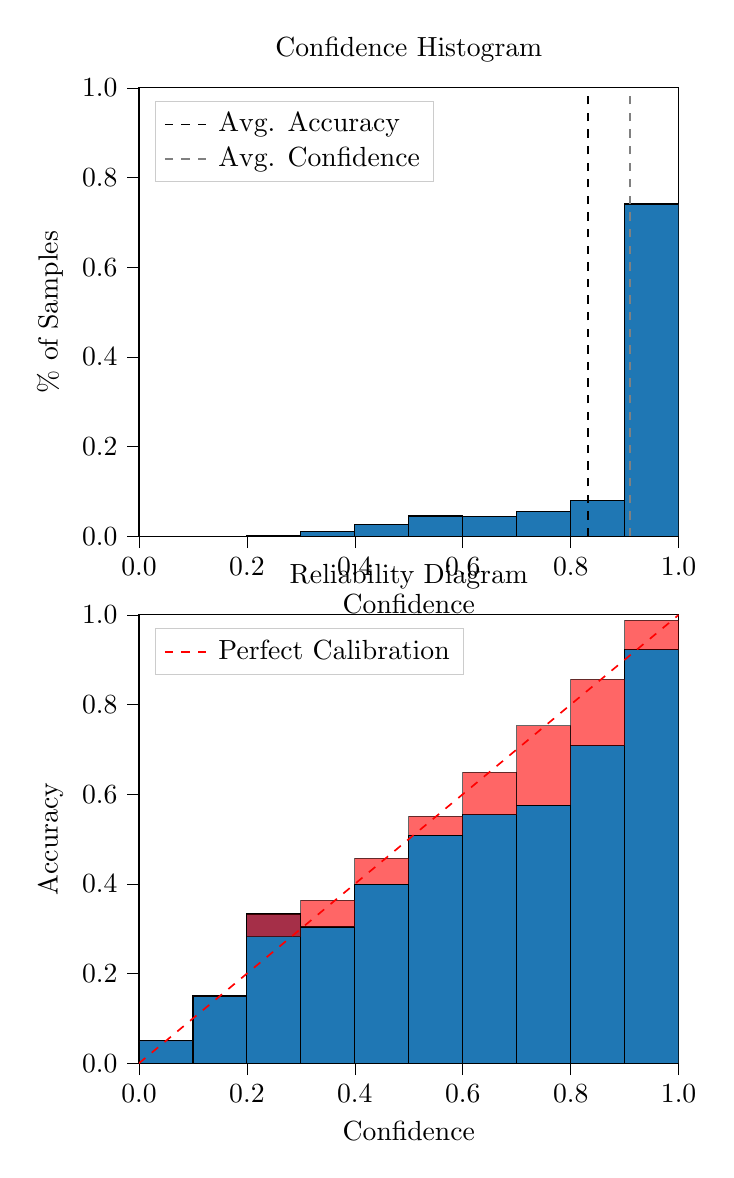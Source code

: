 % This file was created by tikzplotlib v0.9.8.
\begin{tikzpicture}

\definecolor{color0}{rgb}{0.122,0.467,0.706}

\begin{groupplot}[group style={group size=1 by 2}]
\nextgroupplot[
legend cell align={left},
legend style={
  fill opacity=0.8,
  draw opacity=1,
  text opacity=1,
  at={(0.03,0.97)},
  anchor=north west,
  draw=white!80!black
},
tick align=outside,
tick pos=left,
title={Confidence Histogram},
x grid style={white!69.02!black},
xlabel={Confidence},
xmin=0, xmax=1,
xtick style={color=black},
xtick={0,0.2,0.4,0.6,0.8,1},
xticklabels={0.0,0.2,0.4,0.6,0.8,1.0},
y grid style={white!69.02!black},
ylabel={\% of Samples},
ymin=0, ymax=1,
ytick style={color=black},
ytick={0,0.2,0.4,0.6,0.8,1},
yticklabels={0.0,0.2,0.4,0.6,0.8,1.0}
]
\draw[draw=black,fill=color0] (axis cs:-6.939e-18,0) rectangle (axis cs:0.1,0);
\draw[draw=black,fill=color0] (axis cs:0.1,0) rectangle (axis cs:0.2,0);
\draw[draw=black,fill=color0] (axis cs:0.2,0) rectangle (axis cs:0.3,0.001);
\draw[draw=black,fill=color0] (axis cs:0.3,0) rectangle (axis cs:0.4,0.01);
\draw[draw=black,fill=color0] (axis cs:0.4,0) rectangle (axis cs:0.5,0.026);
\draw[draw=black,fill=color0] (axis cs:0.5,0) rectangle (axis cs:0.6,0.045);
\draw[draw=black,fill=color0] (axis cs:0.6,0) rectangle (axis cs:0.7,0.043);
\draw[draw=black,fill=color0] (axis cs:0.7,0) rectangle (axis cs:0.8,0.055);
\draw[draw=black,fill=color0] (axis cs:0.8,0) rectangle (axis cs:0.9,0.079);
\draw[draw=black,fill=color0] (axis cs:0.9,0) rectangle (axis cs:1,0.741);
\addplot [semithick, black, dashed]
table {%
0.832 0
0.832 1
};
\addlegendentry{Avg. Accuracy}
\addplot [semithick, white!50.196!black, dashed]
table {%
0.91 0
0.91 1
};
\addlegendentry{Avg. Confidence}

\nextgroupplot[
legend cell align={left},
legend style={
  fill opacity=0.8,
  draw opacity=1,
  text opacity=1,
  at={(0.03,0.97)},
  anchor=north west,
  draw=white!80!black
},
tick align=outside,
tick pos=left,
title={Reliability Diagram},
x grid style={white!69.02!black},
xlabel={Confidence},
xmin=0, xmax=1,
xtick style={color=black},
xtick={0,0.2,0.4,0.6,0.8,1},
xticklabels={0.0,0.2,0.4,0.6,0.8,1.0},
y grid style={white!69.02!black},
ylabel={Accuracy},
ymin=0, ymax=1,
ytick style={color=black},
ytick={0,0.2,0.4,0.6,0.8,1},
yticklabels={0.0,0.2,0.4,0.6,0.8,1.0}
]
\draw[draw=black,fill=color0] (axis cs:-6.939e-18,0) rectangle (axis cs:0.1,0.05);
\draw[draw=black,fill=color0] (axis cs:0.1,0) rectangle (axis cs:0.2,0.15);
\draw[draw=black,fill=color0] (axis cs:0.2,0) rectangle (axis cs:0.3,0.333);
\draw[draw=black,fill=color0] (axis cs:0.3,0) rectangle (axis cs:0.4,0.304);
\draw[draw=black,fill=color0] (axis cs:0.4,0) rectangle (axis cs:0.5,0.399);
\draw[draw=black,fill=color0] (axis cs:0.5,0) rectangle (axis cs:0.6,0.509);
\draw[draw=black,fill=color0] (axis cs:0.6,0) rectangle (axis cs:0.7,0.554);
\draw[draw=black,fill=color0] (axis cs:0.7,0) rectangle (axis cs:0.8,0.575);
\draw[draw=black,fill=color0] (axis cs:0.8,0) rectangle (axis cs:0.9,0.708);
\draw[draw=black,fill=color0] (axis cs:0.9,0) rectangle (axis cs:1,0.922);
\draw[draw=black,fill=red,opacity=0.6] (axis cs:-6.939e-18,0.05) rectangle (axis cs:0.1,0.05);
\draw[draw=black,fill=red,opacity=0.6] (axis cs:0.1,0.15) rectangle (axis cs:0.2,0.15);
\draw[draw=black,fill=red,opacity=0.6] (axis cs:0.2,0.333) rectangle (axis cs:0.3,0.282);
\draw[draw=black,fill=red,opacity=0.6] (axis cs:0.3,0.304) rectangle (axis cs:0.4,0.364);
\draw[draw=black,fill=red,opacity=0.6] (axis cs:0.4,0.399) rectangle (axis cs:0.5,0.457);
\draw[draw=black,fill=red,opacity=0.6] (axis cs:0.5,0.509) rectangle (axis cs:0.6,0.551);
\draw[draw=black,fill=red,opacity=0.6] (axis cs:0.6,0.554) rectangle (axis cs:0.7,0.649);
\draw[draw=black,fill=red,opacity=0.6] (axis cs:0.7,0.575) rectangle (axis cs:0.8,0.753);
\draw[draw=black,fill=red,opacity=0.6] (axis cs:0.8,0.708) rectangle (axis cs:0.9,0.856);
\draw[draw=black,fill=red,opacity=0.6] (axis cs:0.9,0.922) rectangle (axis cs:1,0.988);
\addplot [semithick, red, dashed]
table {%
0 0
1 1
};
\addlegendentry{Perfect Calibration}
\end{groupplot}

\end{tikzpicture}
